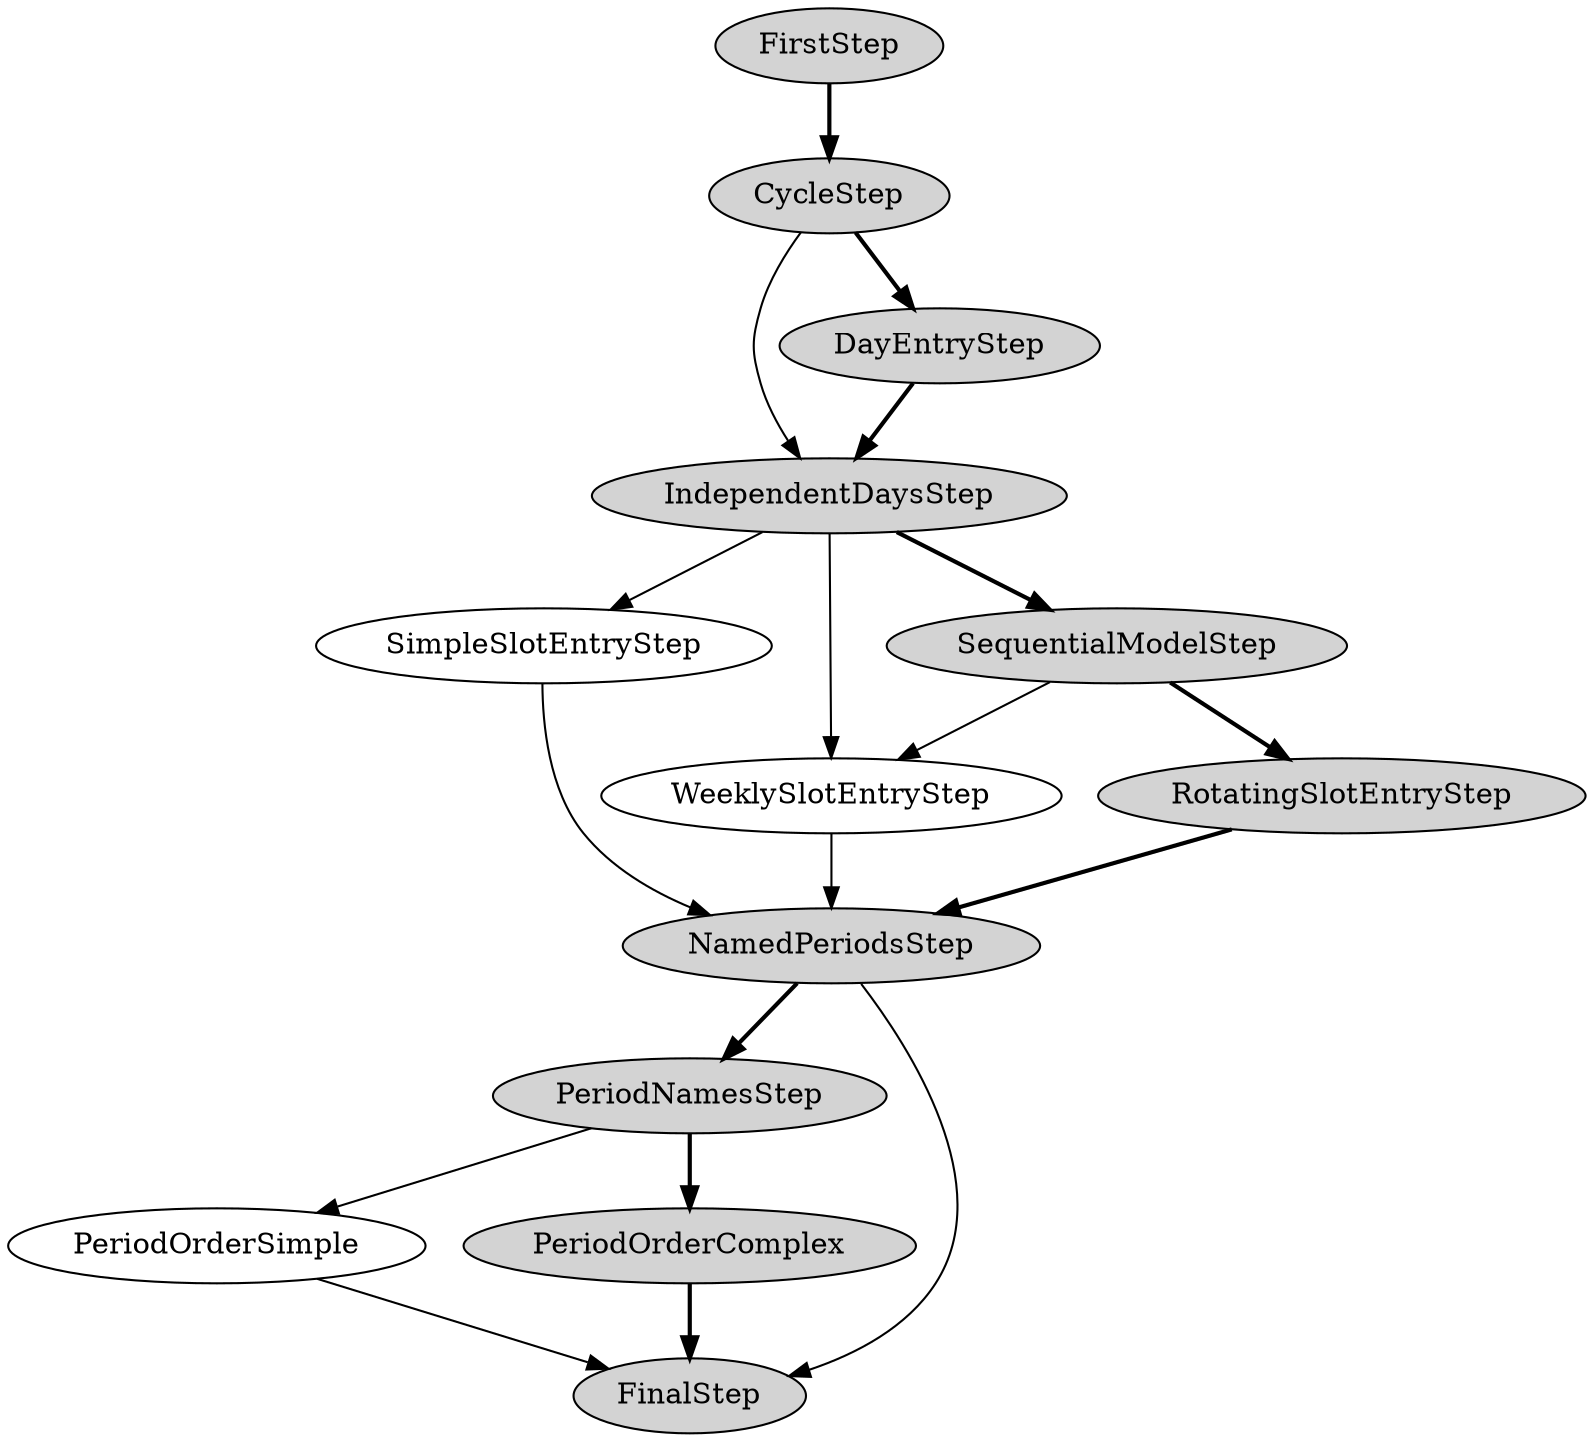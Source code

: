 digraph "Timetable Schema Wizard" {
  FirstStep -> CycleStep [style="bold"];
  CycleStep -> IndependentDaysStep;
  CycleStep -> DayEntryStep [style="bold"];
  DayEntryStep -> IndependentDaysStep [style="bold"];
  IndependentDaysStep -> SimpleSlotEntryStep;
  IndependentDaysStep -> WeeklySlotEntryStep;
  IndependentDaysStep -> SequentialModelStep [style="bold"];
  SequentialModelStep -> WeeklySlotEntryStep;
  SequentialModelStep -> RotatingSlotEntryStep [style="bold"];
  SimpleSlotEntryStep -> NamedPeriodsStep;
  RotatingSlotEntryStep -> NamedPeriodsStep [style="bold"];
  WeeklySlotEntryStep -> NamedPeriodsStep;
  NamedPeriodsStep -> PeriodNamesStep [style="bold"];
  NamedPeriodsStep -> FinalStep;
  PeriodNamesStep -> PeriodOrderSimple;
  PeriodNamesStep -> PeriodOrderComplex [style="bold"];
  PeriodOrderSimple -> FinalStep;
  PeriodOrderComplex -> FinalStep [style="bold"];

  FirstStep[style="filled"];
  CycleStep[style="filled"];
  DayEntryStep[style="filled"];
  IndependentDaysStep[style="filled"];
  SequentialModelStep[style="filled"];
  RotatingSlotEntryStep[style="filled"];
  NamedPeriodsStep[style="filled"];
  PeriodNamesStep[style="filled"];
  PeriodOrderComplex[style="filled"];
  FinalStep[style="filled"];
}
